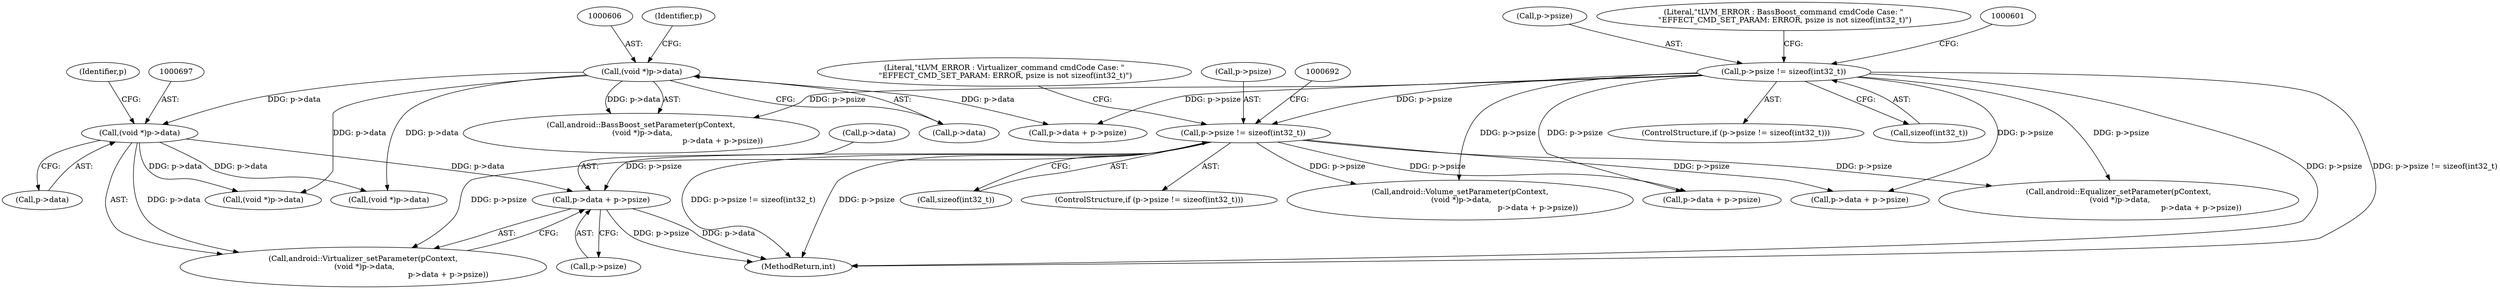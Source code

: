 digraph "0_Android_9e29523b9537983b4c4b205ff868d0b3bca0383b@pointer" {
"1000701" [label="(Call,p->data + p->psize)"];
"1000696" [label="(Call,(void *)p->data)"];
"1000605" [label="(Call,(void *)p->data)"];
"1000677" [label="(Call,p->psize != sizeof(int32_t))"];
"1000586" [label="(Call,p->psize != sizeof(int32_t))"];
"1000605" [label="(Call,(void *)p->data)"];
"1000705" [label="(Call,p->psize)"];
"1000681" [label="(Call,sizeof(int32_t))"];
"1000685" [label="(Literal,\"\tLVM_ERROR : Virtualizer_command cmdCode Case: \"\n \"EFFECT_CMD_SET_PARAM: ERROR, psize is not sizeof(int32_t)\")"];
"1000822" [label="(Call,android::Volume_setParameter(pContext,\n (void *)p->data,\n                                                                 p->data + p->psize))"];
"1000587" [label="(Call,p->psize)"];
"1000696" [label="(Call,(void *)p->data)"];
"1000585" [label="(ControlStructure,if (p->psize != sizeof(int32_t)))"];
"1000590" [label="(Call,sizeof(int32_t))"];
"1000603" [label="(Call,android::BassBoost_setParameter(pContext,\n (void *)p->data,\n                                                                    p->data + p->psize))"];
"1001271" [label="(MethodReturn,int)"];
"1000829" [label="(Call,p->data + p->psize)"];
"1000677" [label="(Call,p->psize != sizeof(int32_t))"];
"1000701" [label="(Call,p->data + p->psize)"];
"1000694" [label="(Call,android::Virtualizer_setParameter(pContext,\n (void *)p->data,\n                                                                       p->data + p->psize))"];
"1000760" [label="(Call,(void *)p->data)"];
"1000610" [label="(Call,p->data + p->psize)"];
"1000824" [label="(Call,(void *)p->data)"];
"1000607" [label="(Call,p->data)"];
"1000698" [label="(Call,p->data)"];
"1000586" [label="(Call,p->psize != sizeof(int32_t))"];
"1000676" [label="(ControlStructure,if (p->psize != sizeof(int32_t)))"];
"1000594" [label="(Literal,\"\tLVM_ERROR : BassBoost_command cmdCode Case: \"\n \"EFFECT_CMD_SET_PARAM: ERROR, psize is not sizeof(int32_t)\")"];
"1000612" [label="(Identifier,p)"];
"1000678" [label="(Call,p->psize)"];
"1000702" [label="(Call,p->data)"];
"1000758" [label="(Call,android::Equalizer_setParameter(pContext,\n (void *)p->data,\n                                                                     p->data + p->psize))"];
"1000765" [label="(Call,p->data + p->psize)"];
"1000703" [label="(Identifier,p)"];
"1000701" -> "1000694"  [label="AST: "];
"1000701" -> "1000705"  [label="CFG: "];
"1000702" -> "1000701"  [label="AST: "];
"1000705" -> "1000701"  [label="AST: "];
"1000694" -> "1000701"  [label="CFG: "];
"1000701" -> "1001271"  [label="DDG: p->psize"];
"1000701" -> "1001271"  [label="DDG: p->data"];
"1000696" -> "1000701"  [label="DDG: p->data"];
"1000677" -> "1000701"  [label="DDG: p->psize"];
"1000696" -> "1000694"  [label="AST: "];
"1000696" -> "1000698"  [label="CFG: "];
"1000697" -> "1000696"  [label="AST: "];
"1000698" -> "1000696"  [label="AST: "];
"1000703" -> "1000696"  [label="CFG: "];
"1000696" -> "1000694"  [label="DDG: p->data"];
"1000605" -> "1000696"  [label="DDG: p->data"];
"1000696" -> "1000760"  [label="DDG: p->data"];
"1000696" -> "1000824"  [label="DDG: p->data"];
"1000605" -> "1000603"  [label="AST: "];
"1000605" -> "1000607"  [label="CFG: "];
"1000606" -> "1000605"  [label="AST: "];
"1000607" -> "1000605"  [label="AST: "];
"1000612" -> "1000605"  [label="CFG: "];
"1000605" -> "1000603"  [label="DDG: p->data"];
"1000605" -> "1000610"  [label="DDG: p->data"];
"1000605" -> "1000760"  [label="DDG: p->data"];
"1000605" -> "1000824"  [label="DDG: p->data"];
"1000677" -> "1000676"  [label="AST: "];
"1000677" -> "1000681"  [label="CFG: "];
"1000678" -> "1000677"  [label="AST: "];
"1000681" -> "1000677"  [label="AST: "];
"1000685" -> "1000677"  [label="CFG: "];
"1000692" -> "1000677"  [label="CFG: "];
"1000677" -> "1001271"  [label="DDG: p->psize"];
"1000677" -> "1001271"  [label="DDG: p->psize != sizeof(int32_t)"];
"1000586" -> "1000677"  [label="DDG: p->psize"];
"1000677" -> "1000694"  [label="DDG: p->psize"];
"1000677" -> "1000758"  [label="DDG: p->psize"];
"1000677" -> "1000765"  [label="DDG: p->psize"];
"1000677" -> "1000822"  [label="DDG: p->psize"];
"1000677" -> "1000829"  [label="DDG: p->psize"];
"1000586" -> "1000585"  [label="AST: "];
"1000586" -> "1000590"  [label="CFG: "];
"1000587" -> "1000586"  [label="AST: "];
"1000590" -> "1000586"  [label="AST: "];
"1000594" -> "1000586"  [label="CFG: "];
"1000601" -> "1000586"  [label="CFG: "];
"1000586" -> "1001271"  [label="DDG: p->psize != sizeof(int32_t)"];
"1000586" -> "1001271"  [label="DDG: p->psize"];
"1000586" -> "1000603"  [label="DDG: p->psize"];
"1000586" -> "1000610"  [label="DDG: p->psize"];
"1000586" -> "1000758"  [label="DDG: p->psize"];
"1000586" -> "1000765"  [label="DDG: p->psize"];
"1000586" -> "1000822"  [label="DDG: p->psize"];
"1000586" -> "1000829"  [label="DDG: p->psize"];
}

